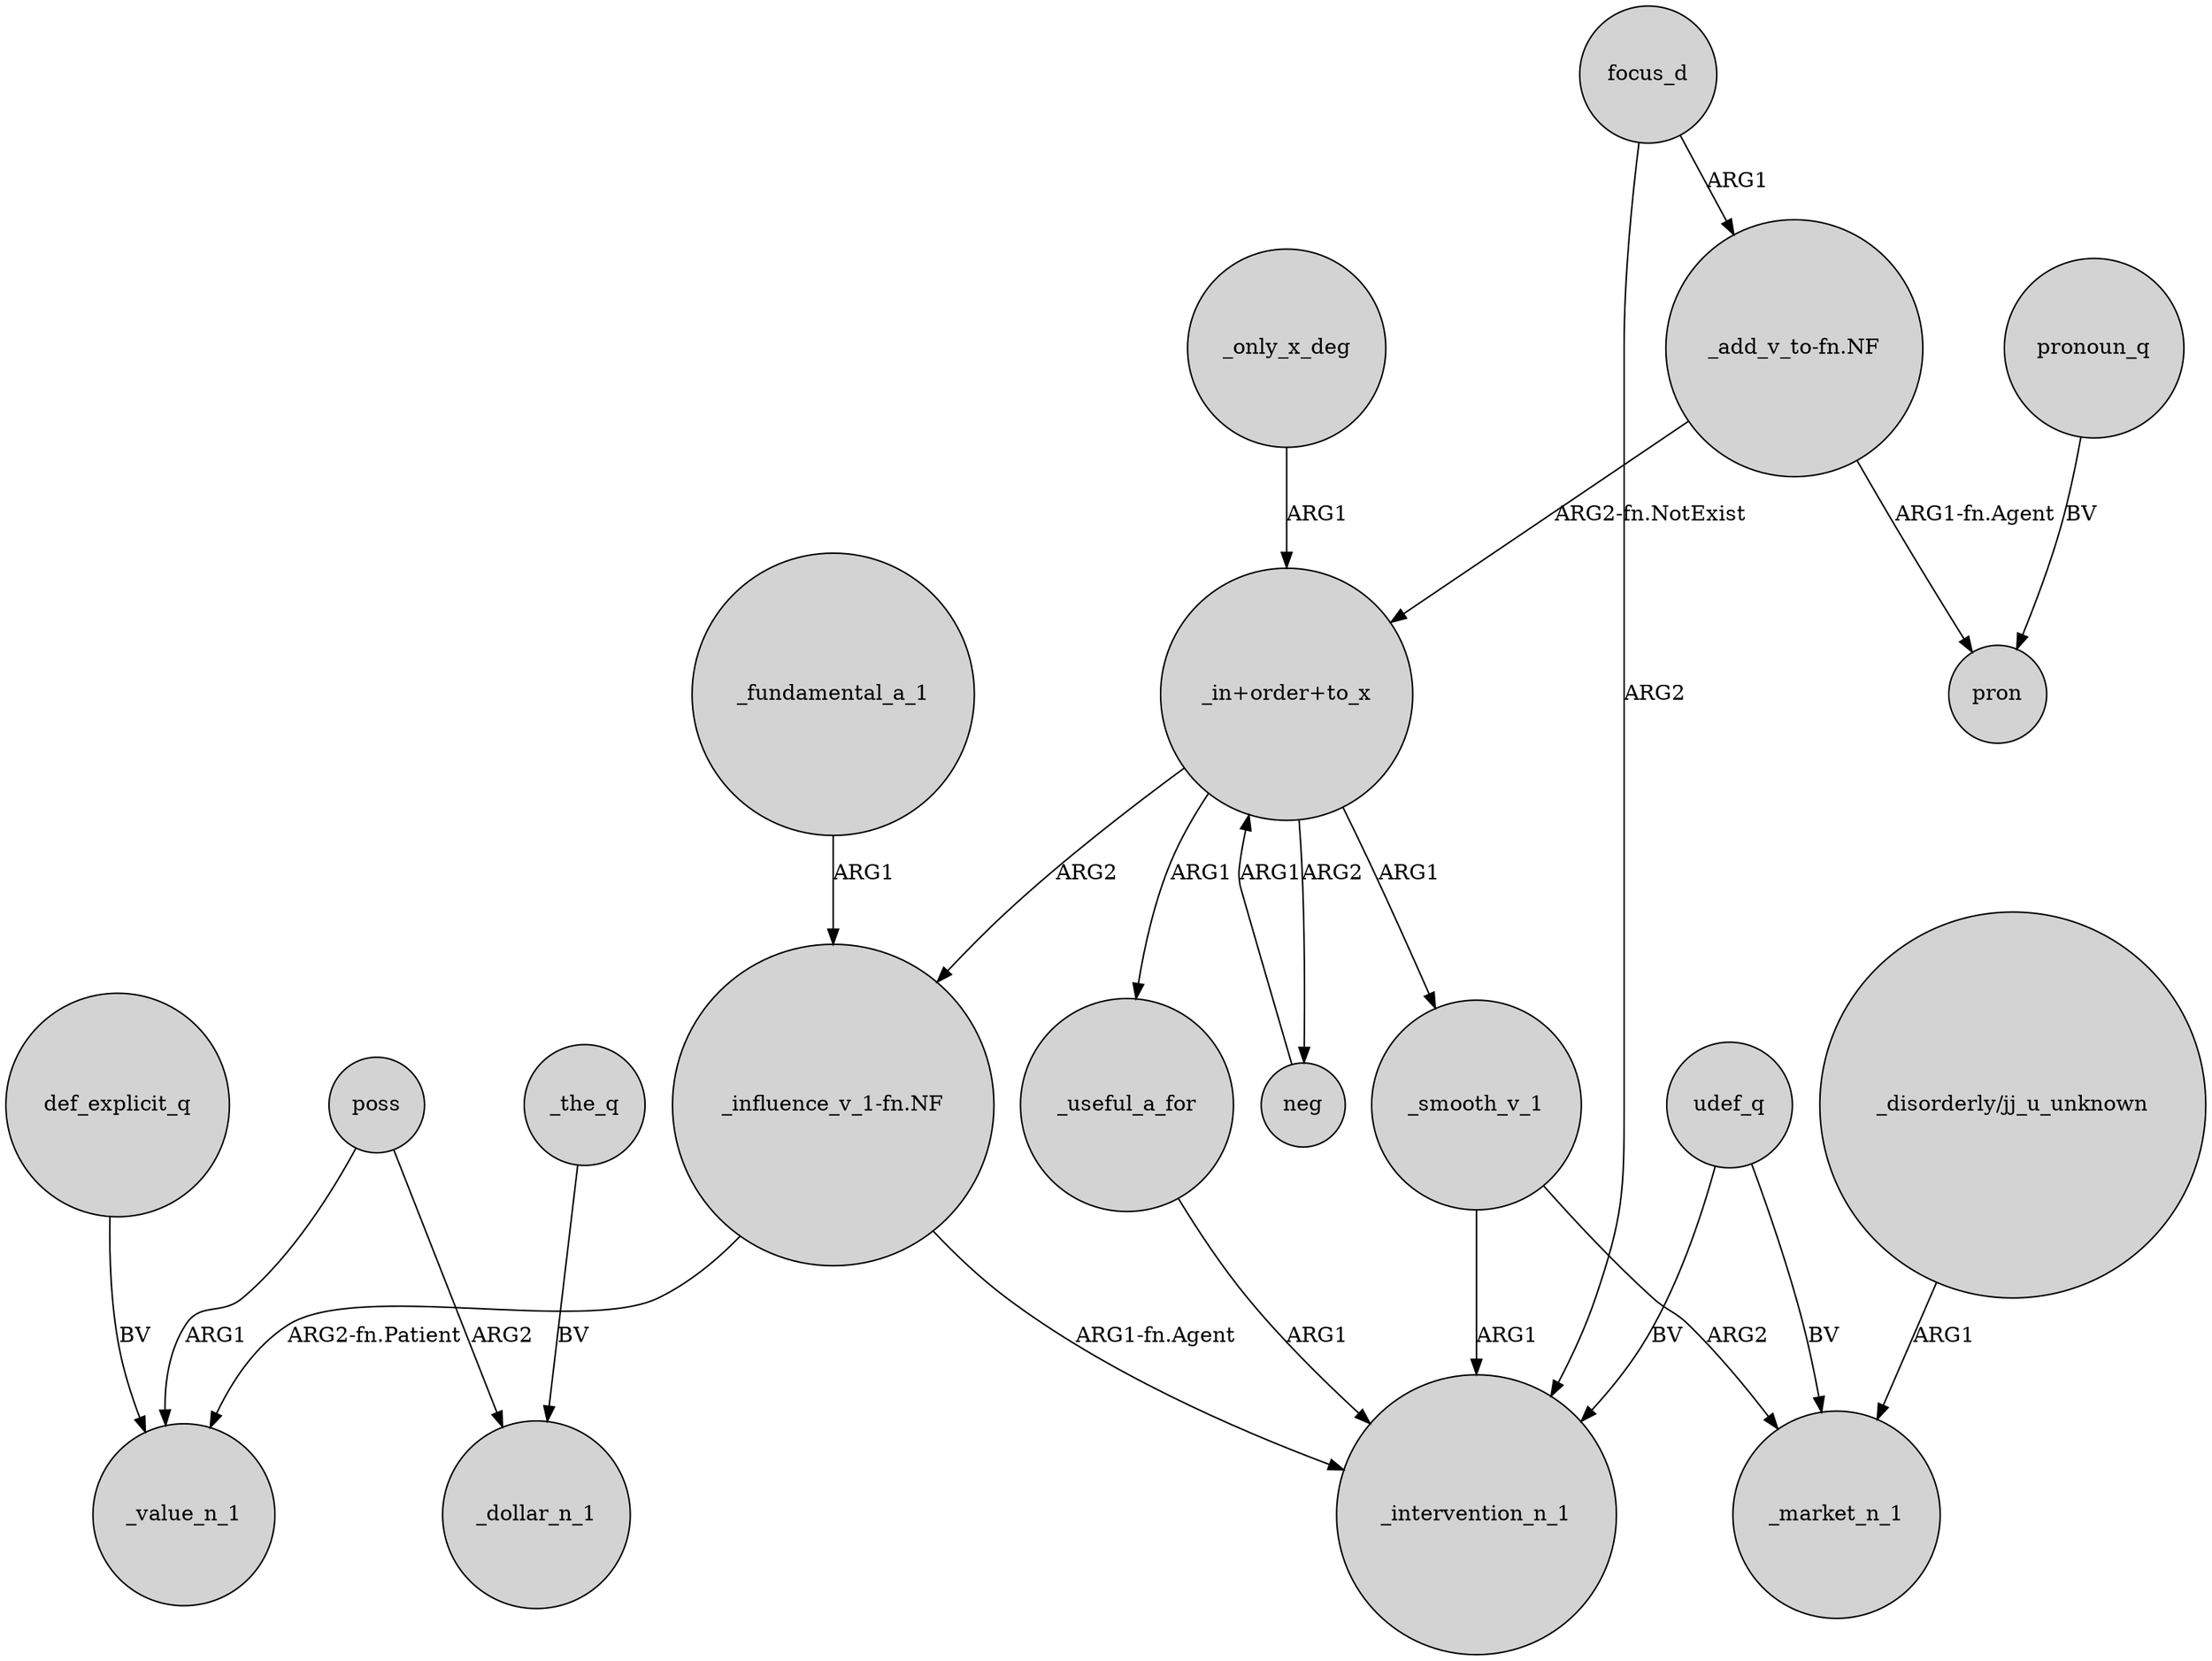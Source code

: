 digraph {
	node [shape=circle style=filled]
	def_explicit_q -> _value_n_1 [label=BV]
	"_in+order+to_x" -> "_influence_v_1-fn.NF" [label=ARG2]
	udef_q -> _intervention_n_1 [label=BV]
	_smooth_v_1 -> _market_n_1 [label=ARG2]
	"_in+order+to_x" -> _useful_a_for [label=ARG1]
	focus_d -> _intervention_n_1 [label=ARG2]
	neg -> "_in+order+to_x" [label=ARG1]
	_the_q -> _dollar_n_1 [label=BV]
	"_disorderly/jj_u_unknown" -> _market_n_1 [label=ARG1]
	udef_q -> _market_n_1 [label=BV]
	_smooth_v_1 -> _intervention_n_1 [label=ARG1]
	"_influence_v_1-fn.NF" -> _value_n_1 [label="ARG2-fn.Patient"]
	poss -> _dollar_n_1 [label=ARG2]
	poss -> _value_n_1 [label=ARG1]
	"_in+order+to_x" -> neg [label=ARG2]
	_only_x_deg -> "_in+order+to_x" [label=ARG1]
	pronoun_q -> pron [label=BV]
	"_add_v_to-fn.NF" -> "_in+order+to_x" [label="ARG2-fn.NotExist"]
	_fundamental_a_1 -> "_influence_v_1-fn.NF" [label=ARG1]
	_useful_a_for -> _intervention_n_1 [label=ARG1]
	"_in+order+to_x" -> _smooth_v_1 [label=ARG1]
	"_add_v_to-fn.NF" -> pron [label="ARG1-fn.Agent"]
	focus_d -> "_add_v_to-fn.NF" [label=ARG1]
	"_influence_v_1-fn.NF" -> _intervention_n_1 [label="ARG1-fn.Agent"]
}
